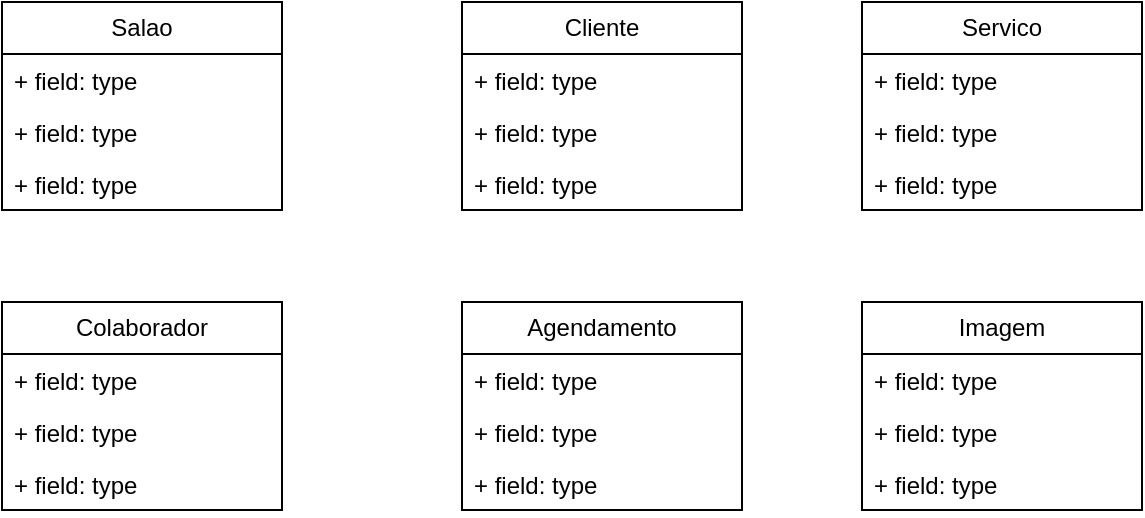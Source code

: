 <mxfile version="24.5.5" type="github">
  <diagram name="Page-1" id="6133507b-19e7-1e82-6fc7-422aa6c4b21f">
    <mxGraphModel dx="880" dy="483" grid="1" gridSize="10" guides="1" tooltips="1" connect="1" arrows="1" fold="1" page="1" pageScale="1" pageWidth="1100" pageHeight="850" background="none" math="0" shadow="0">
      <root>
        <mxCell id="0" />
        <mxCell id="1" parent="0" />
        <mxCell id="nm-3Dstg01Z_PE1IUT6b-1" value="Salao" style="swimlane;fontStyle=0;childLayout=stackLayout;horizontal=1;startSize=26;fillColor=none;horizontalStack=0;resizeParent=1;resizeParentMax=0;resizeLast=0;collapsible=1;marginBottom=0;whiteSpace=wrap;html=1;" vertex="1" parent="1">
          <mxGeometry x="240" y="110" width="140" height="104" as="geometry" />
        </mxCell>
        <mxCell id="nm-3Dstg01Z_PE1IUT6b-2" value="+ field: type" style="text;strokeColor=none;fillColor=none;align=left;verticalAlign=top;spacingLeft=4;spacingRight=4;overflow=hidden;rotatable=0;points=[[0,0.5],[1,0.5]];portConstraint=eastwest;whiteSpace=wrap;html=1;" vertex="1" parent="nm-3Dstg01Z_PE1IUT6b-1">
          <mxGeometry y="26" width="140" height="26" as="geometry" />
        </mxCell>
        <mxCell id="nm-3Dstg01Z_PE1IUT6b-3" value="+ field: type" style="text;strokeColor=none;fillColor=none;align=left;verticalAlign=top;spacingLeft=4;spacingRight=4;overflow=hidden;rotatable=0;points=[[0,0.5],[1,0.5]];portConstraint=eastwest;whiteSpace=wrap;html=1;" vertex="1" parent="nm-3Dstg01Z_PE1IUT6b-1">
          <mxGeometry y="52" width="140" height="26" as="geometry" />
        </mxCell>
        <mxCell id="nm-3Dstg01Z_PE1IUT6b-4" value="+ field: type" style="text;strokeColor=none;fillColor=none;align=left;verticalAlign=top;spacingLeft=4;spacingRight=4;overflow=hidden;rotatable=0;points=[[0,0.5],[1,0.5]];portConstraint=eastwest;whiteSpace=wrap;html=1;" vertex="1" parent="nm-3Dstg01Z_PE1IUT6b-1">
          <mxGeometry y="78" width="140" height="26" as="geometry" />
        </mxCell>
        <mxCell id="nm-3Dstg01Z_PE1IUT6b-5" value="Cliente" style="swimlane;fontStyle=0;childLayout=stackLayout;horizontal=1;startSize=26;fillColor=none;horizontalStack=0;resizeParent=1;resizeParentMax=0;resizeLast=0;collapsible=1;marginBottom=0;whiteSpace=wrap;html=1;" vertex="1" parent="1">
          <mxGeometry x="470" y="110" width="140" height="104" as="geometry" />
        </mxCell>
        <mxCell id="nm-3Dstg01Z_PE1IUT6b-6" value="+ field: type" style="text;strokeColor=none;fillColor=none;align=left;verticalAlign=top;spacingLeft=4;spacingRight=4;overflow=hidden;rotatable=0;points=[[0,0.5],[1,0.5]];portConstraint=eastwest;whiteSpace=wrap;html=1;" vertex="1" parent="nm-3Dstg01Z_PE1IUT6b-5">
          <mxGeometry y="26" width="140" height="26" as="geometry" />
        </mxCell>
        <mxCell id="nm-3Dstg01Z_PE1IUT6b-7" value="+ field: type" style="text;strokeColor=none;fillColor=none;align=left;verticalAlign=top;spacingLeft=4;spacingRight=4;overflow=hidden;rotatable=0;points=[[0,0.5],[1,0.5]];portConstraint=eastwest;whiteSpace=wrap;html=1;" vertex="1" parent="nm-3Dstg01Z_PE1IUT6b-5">
          <mxGeometry y="52" width="140" height="26" as="geometry" />
        </mxCell>
        <mxCell id="nm-3Dstg01Z_PE1IUT6b-8" value="+ field: type" style="text;strokeColor=none;fillColor=none;align=left;verticalAlign=top;spacingLeft=4;spacingRight=4;overflow=hidden;rotatable=0;points=[[0,0.5],[1,0.5]];portConstraint=eastwest;whiteSpace=wrap;html=1;" vertex="1" parent="nm-3Dstg01Z_PE1IUT6b-5">
          <mxGeometry y="78" width="140" height="26" as="geometry" />
        </mxCell>
        <mxCell id="nm-3Dstg01Z_PE1IUT6b-9" value="Colaborador" style="swimlane;fontStyle=0;childLayout=stackLayout;horizontal=1;startSize=26;fillColor=none;horizontalStack=0;resizeParent=1;resizeParentMax=0;resizeLast=0;collapsible=1;marginBottom=0;whiteSpace=wrap;html=1;" vertex="1" parent="1">
          <mxGeometry x="240" y="260" width="140" height="104" as="geometry" />
        </mxCell>
        <mxCell id="nm-3Dstg01Z_PE1IUT6b-10" value="+ field: type" style="text;strokeColor=none;fillColor=none;align=left;verticalAlign=top;spacingLeft=4;spacingRight=4;overflow=hidden;rotatable=0;points=[[0,0.5],[1,0.5]];portConstraint=eastwest;whiteSpace=wrap;html=1;" vertex="1" parent="nm-3Dstg01Z_PE1IUT6b-9">
          <mxGeometry y="26" width="140" height="26" as="geometry" />
        </mxCell>
        <mxCell id="nm-3Dstg01Z_PE1IUT6b-11" value="+ field: type" style="text;strokeColor=none;fillColor=none;align=left;verticalAlign=top;spacingLeft=4;spacingRight=4;overflow=hidden;rotatable=0;points=[[0,0.5],[1,0.5]];portConstraint=eastwest;whiteSpace=wrap;html=1;" vertex="1" parent="nm-3Dstg01Z_PE1IUT6b-9">
          <mxGeometry y="52" width="140" height="26" as="geometry" />
        </mxCell>
        <mxCell id="nm-3Dstg01Z_PE1IUT6b-12" value="+ field: type" style="text;strokeColor=none;fillColor=none;align=left;verticalAlign=top;spacingLeft=4;spacingRight=4;overflow=hidden;rotatable=0;points=[[0,0.5],[1,0.5]];portConstraint=eastwest;whiteSpace=wrap;html=1;" vertex="1" parent="nm-3Dstg01Z_PE1IUT6b-9">
          <mxGeometry y="78" width="140" height="26" as="geometry" />
        </mxCell>
        <mxCell id="nm-3Dstg01Z_PE1IUT6b-13" value="Agendamento" style="swimlane;fontStyle=0;childLayout=stackLayout;horizontal=1;startSize=26;fillColor=none;horizontalStack=0;resizeParent=1;resizeParentMax=0;resizeLast=0;collapsible=1;marginBottom=0;whiteSpace=wrap;html=1;" vertex="1" parent="1">
          <mxGeometry x="470" y="260" width="140" height="104" as="geometry" />
        </mxCell>
        <mxCell id="nm-3Dstg01Z_PE1IUT6b-14" value="+ field: type" style="text;strokeColor=none;fillColor=none;align=left;verticalAlign=top;spacingLeft=4;spacingRight=4;overflow=hidden;rotatable=0;points=[[0,0.5],[1,0.5]];portConstraint=eastwest;whiteSpace=wrap;html=1;" vertex="1" parent="nm-3Dstg01Z_PE1IUT6b-13">
          <mxGeometry y="26" width="140" height="26" as="geometry" />
        </mxCell>
        <mxCell id="nm-3Dstg01Z_PE1IUT6b-15" value="+ field: type" style="text;strokeColor=none;fillColor=none;align=left;verticalAlign=top;spacingLeft=4;spacingRight=4;overflow=hidden;rotatable=0;points=[[0,0.5],[1,0.5]];portConstraint=eastwest;whiteSpace=wrap;html=1;" vertex="1" parent="nm-3Dstg01Z_PE1IUT6b-13">
          <mxGeometry y="52" width="140" height="26" as="geometry" />
        </mxCell>
        <mxCell id="nm-3Dstg01Z_PE1IUT6b-16" value="+ field: type" style="text;strokeColor=none;fillColor=none;align=left;verticalAlign=top;spacingLeft=4;spacingRight=4;overflow=hidden;rotatable=0;points=[[0,0.5],[1,0.5]];portConstraint=eastwest;whiteSpace=wrap;html=1;" vertex="1" parent="nm-3Dstg01Z_PE1IUT6b-13">
          <mxGeometry y="78" width="140" height="26" as="geometry" />
        </mxCell>
        <mxCell id="nm-3Dstg01Z_PE1IUT6b-17" value="Servico" style="swimlane;fontStyle=0;childLayout=stackLayout;horizontal=1;startSize=26;fillColor=none;horizontalStack=0;resizeParent=1;resizeParentMax=0;resizeLast=0;collapsible=1;marginBottom=0;whiteSpace=wrap;html=1;" vertex="1" parent="1">
          <mxGeometry x="670" y="110" width="140" height="104" as="geometry" />
        </mxCell>
        <mxCell id="nm-3Dstg01Z_PE1IUT6b-18" value="+ field: type" style="text;strokeColor=none;fillColor=none;align=left;verticalAlign=top;spacingLeft=4;spacingRight=4;overflow=hidden;rotatable=0;points=[[0,0.5],[1,0.5]];portConstraint=eastwest;whiteSpace=wrap;html=1;" vertex="1" parent="nm-3Dstg01Z_PE1IUT6b-17">
          <mxGeometry y="26" width="140" height="26" as="geometry" />
        </mxCell>
        <mxCell id="nm-3Dstg01Z_PE1IUT6b-19" value="+ field: type" style="text;strokeColor=none;fillColor=none;align=left;verticalAlign=top;spacingLeft=4;spacingRight=4;overflow=hidden;rotatable=0;points=[[0,0.5],[1,0.5]];portConstraint=eastwest;whiteSpace=wrap;html=1;" vertex="1" parent="nm-3Dstg01Z_PE1IUT6b-17">
          <mxGeometry y="52" width="140" height="26" as="geometry" />
        </mxCell>
        <mxCell id="nm-3Dstg01Z_PE1IUT6b-20" value="+ field: type" style="text;strokeColor=none;fillColor=none;align=left;verticalAlign=top;spacingLeft=4;spacingRight=4;overflow=hidden;rotatable=0;points=[[0,0.5],[1,0.5]];portConstraint=eastwest;whiteSpace=wrap;html=1;" vertex="1" parent="nm-3Dstg01Z_PE1IUT6b-17">
          <mxGeometry y="78" width="140" height="26" as="geometry" />
        </mxCell>
        <mxCell id="nm-3Dstg01Z_PE1IUT6b-21" value="Imagem" style="swimlane;fontStyle=0;childLayout=stackLayout;horizontal=1;startSize=26;fillColor=none;horizontalStack=0;resizeParent=1;resizeParentMax=0;resizeLast=0;collapsible=1;marginBottom=0;whiteSpace=wrap;html=1;" vertex="1" parent="1">
          <mxGeometry x="670" y="260" width="140" height="104" as="geometry" />
        </mxCell>
        <mxCell id="nm-3Dstg01Z_PE1IUT6b-22" value="+ field: type" style="text;strokeColor=none;fillColor=none;align=left;verticalAlign=top;spacingLeft=4;spacingRight=4;overflow=hidden;rotatable=0;points=[[0,0.5],[1,0.5]];portConstraint=eastwest;whiteSpace=wrap;html=1;" vertex="1" parent="nm-3Dstg01Z_PE1IUT6b-21">
          <mxGeometry y="26" width="140" height="26" as="geometry" />
        </mxCell>
        <mxCell id="nm-3Dstg01Z_PE1IUT6b-23" value="+ field: type" style="text;strokeColor=none;fillColor=none;align=left;verticalAlign=top;spacingLeft=4;spacingRight=4;overflow=hidden;rotatable=0;points=[[0,0.5],[1,0.5]];portConstraint=eastwest;whiteSpace=wrap;html=1;" vertex="1" parent="nm-3Dstg01Z_PE1IUT6b-21">
          <mxGeometry y="52" width="140" height="26" as="geometry" />
        </mxCell>
        <mxCell id="nm-3Dstg01Z_PE1IUT6b-24" value="+ field: type" style="text;strokeColor=none;fillColor=none;align=left;verticalAlign=top;spacingLeft=4;spacingRight=4;overflow=hidden;rotatable=0;points=[[0,0.5],[1,0.5]];portConstraint=eastwest;whiteSpace=wrap;html=1;" vertex="1" parent="nm-3Dstg01Z_PE1IUT6b-21">
          <mxGeometry y="78" width="140" height="26" as="geometry" />
        </mxCell>
      </root>
    </mxGraphModel>
  </diagram>
</mxfile>
